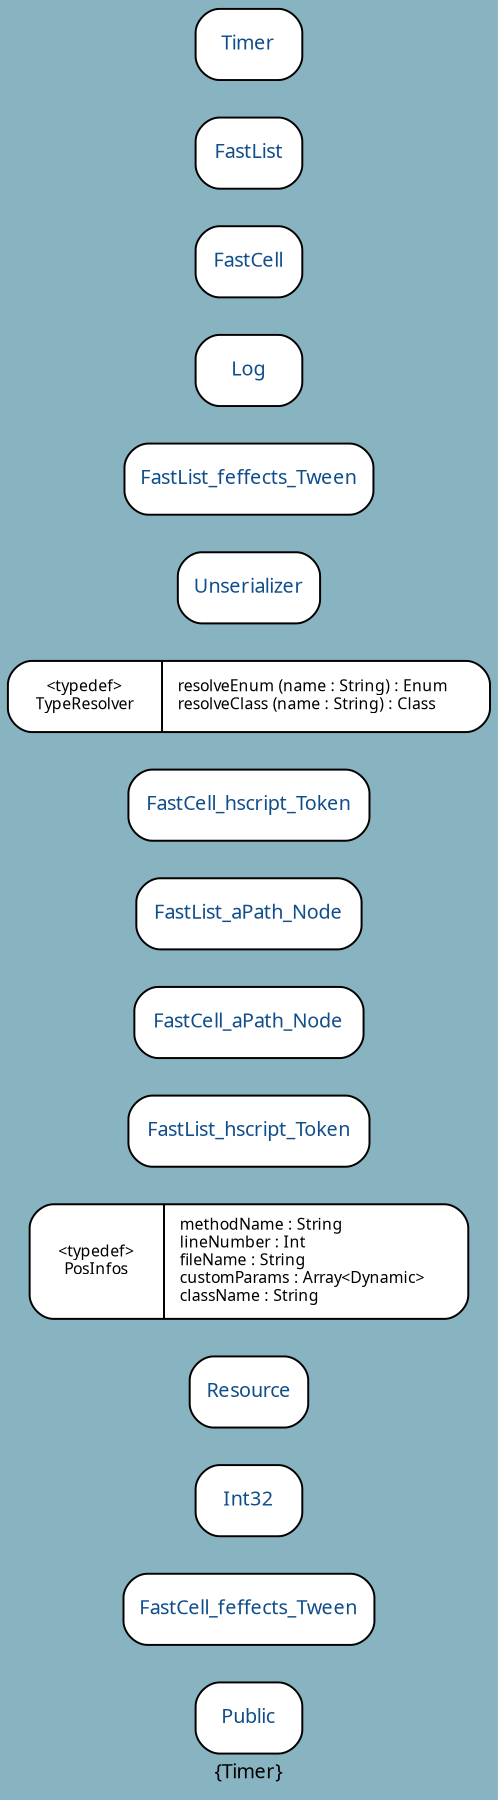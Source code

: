 digraph uml {
	graph [label="Package: haxe Inheritance", ratio=compress, rankdir=LR, size="24,12", overlap=false, fontname=Sans, fontsize=10, bgcolor="#88B3C1", fontcolor=black];
	node [label="\N", fontname=Sans, fontsize=8, shape=record, color=black, fontcolor=black];
	edge [fontname=Sans, fontsize=8, minlen=3, color=black, fontcolor=black];
	graph [label="{Timer}",
		lp="122,10",
		bb="0,0,244,889"];
	"haxe.Public" [label="{Public}", fontsize=10, fontcolor="#104E8B", style="rounded,filled", fillcolor=white, URL="../types/haxe/Public.html", tooltip=Public, portPos=e, pos="122,39", rects="95,21,149,57", width="0.75", height="0.50"];
	"haxe.FastCell_feffects_Tween" [label="{FastCell_feffects_Tween}", fontsize=10, fontcolor="#104E8B", style="rounded,filled", fillcolor=white, URL="../types/haxe/FastCell_feffects_Tween.html", tooltip=FastCell_feffects_Tween, portPos=e, pos="122,93", rects="59,75,186,111", width="1.75", height="0.50"];
	"haxe.Int32" [label="{Int32}", fontsize=10, fontcolor="#104E8B", style="rounded,filled", fillcolor=white, URL="../types/haxe/Int32.html", tooltip=Int32, portPos=e, pos="122,147", rects="95,129,149,165", width="0.75", height="0.50"];
	"haxe.Resource" [label="{Resource}", fontsize=10, fontcolor="#104E8B", style="rounded,filled", fillcolor=white, URL="../types/haxe/Resource.html", tooltip=Resource, portPos=e, pos="122,201", rects="92,183,152,219", width="0.83", height="0.50"];
	"haxe.PosInfos" [label="{\<typedef\>\nPosInfos|methodName : String\llineNumber : Int\lfileName : String\lcustomParams : Array\<Dynamic\>\lclassName : St\
ring\l}", style="rounded,filled", fillcolor=white, pos="122,266", rects="11,237,72,295 72,237,234,295", width="3.08", height="0.81"];
	"haxe.FastList_hscript_Token" [label="{FastList_hscript_Token}", fontsize=10, fontcolor="#104E8B", style="rounded,filled", fillcolor=white, URL="../types/haxe/FastList_hscript_Token.html", tooltip=FastList_hscript_Token, portPos=e, pos="122,331", rects="61,313,183,349", width="1.69", height="0.50"];
	"haxe.FastCell_aPath_Node" [label="{FastCell_aPath_Node}", fontsize=10, fontcolor="#104E8B", style="rounded,filled", fillcolor=white, URL="../types/haxe/FastCell_aPath_Node.html", tooltip=FastCell_aPath_Node, portPos=e, pos="122,385", rects="64,367,180,403", width="1.61", height="0.50"];
	"haxe.FastList_aPath_Node" [label="{FastList_aPath_Node}", fontsize=10, fontcolor="#104E8B", style="rounded,filled", fillcolor=white, URL="../types/haxe/FastList_aPath_Node.html", tooltip=FastList_aPath_Node, portPos=e, pos="122,439", rects="65,421,180,457", width="1.58", height="0.50"];
	"haxe.FastCell_hscript_Token" [label="{FastCell_hscript_Token}", fontsize=10, fontcolor="#104E8B", style="rounded,filled", fillcolor=white, URL="../types/haxe/FastCell_hscript_Token.html", tooltip=FastCell_hscript_Token, portPos=e, pos="122,493", rects="61,475,184,511", width="1.69", height="0.50"];
	"haxe.TypeResolver" [label="{\<typedef\>\nTypeResolver|resolveEnum (name : String) : Enum\lresolveClass (name : String) : Class\l}", style="rounded,filled", fillcolor=white, pos="122,547", rects="0,529,72,565 72,529,244,565", width="3.39", height="0.50"];
	"haxe.Unserializer" [label="{Unserializer}", fontsize=10, fontcolor="#104E8B", style="rounded,filled", fillcolor=white, URL="../types/haxe/Unserializer.html", tooltip=Unserializer, portPos=e, pos="122,601", rects="86,583,158,619", width="1.00", height="0.50"];
	"haxe.FastList_feffects_Tween" [label="{FastList_feffects_Tween}", fontsize=10, fontcolor="#104E8B", style="rounded,filled", fillcolor=white, URL="../types/haxe/FastList_feffects_Tween.html", tooltip=FastList_feffects_Tween, portPos=e, pos="122,655", rects="59,637,185,673", width="1.75", height="0.50"];
	"haxe.Log" [label="{Log}", fontsize=10, fontcolor="#104E8B", style="rounded,filled", fillcolor=white, URL="../types/haxe/Log.html", tooltip=Log, portPos=e, pos="122,709", rects="95,691,149,727", width="0.75", height="0.50"];
	"haxe.FastCell" [label="{FastCell}", fontsize=10, fontcolor="#104E8B", style="rounded,filled", fillcolor=white, URL="../types/haxe/FastCell.html", tooltip=FastCell, portPos=e, pos="122,763", rects="95,745,149,781", width="0.75", height="0.50"];
	"haxe.FastList" [label="{FastList}", fontsize=10, fontcolor="#104E8B", style="rounded,filled", fillcolor=white, URL="../types/haxe/FastList.html", tooltip=FastList, portPos=e, pos="122,817", rects="95,799,149,835", width="0.75", height="0.50"];
	"haxe.Timer" [label="{Timer}", fontsize=10, fontcolor="#104E8B", style="rounded,filled", fillcolor=white, URL="../types/haxe/Timer.html", tooltip=Timer, portPos=e, pos="122,871", rects="95,853,149,889", width="0.75", height="0.50"];
}
